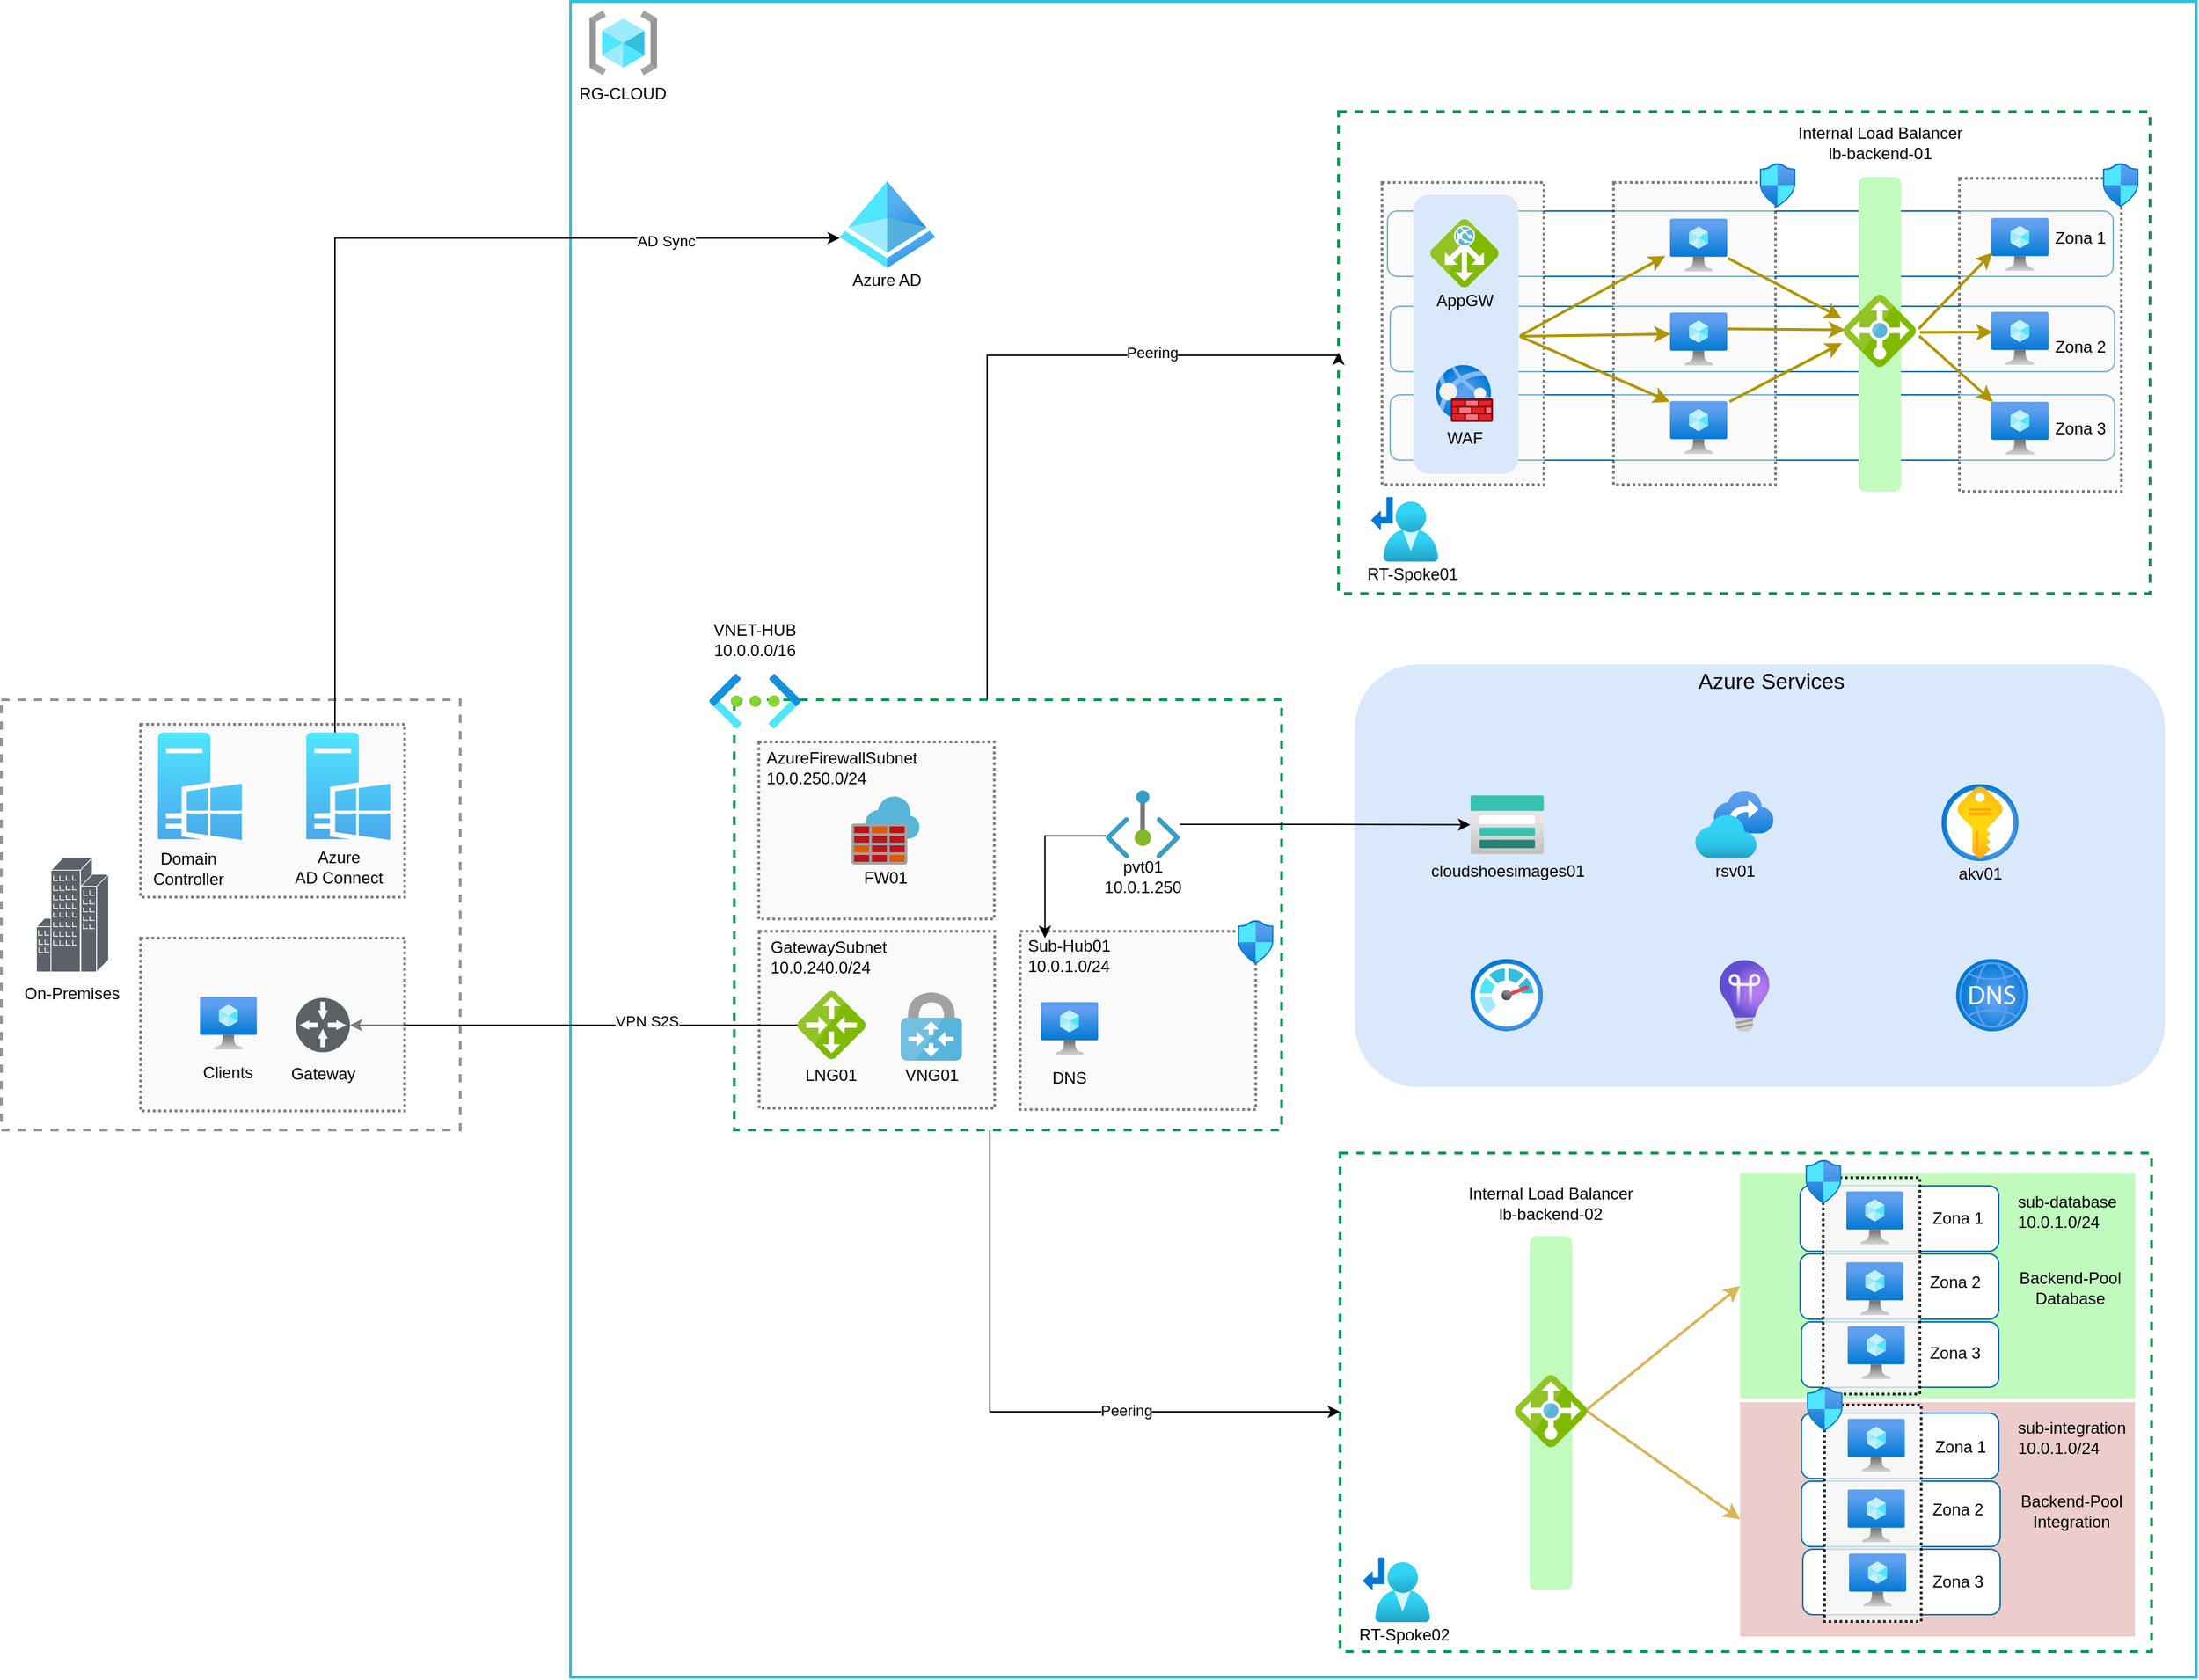 <mxfile version="21.2.8" type="device">
  <diagram name="Cloud Shoes" id="-37fiKzTfTFrvlBXJHoI">
    <mxGraphModel dx="1687" dy="984" grid="0" gridSize="10" guides="1" tooltips="1" connect="1" arrows="1" fold="1" page="1" pageScale="1" pageWidth="1654" pageHeight="1169" math="0" shadow="0">
      <root>
        <mxCell id="0" />
        <mxCell id="1" parent="0" />
        <mxCell id="mcqfTMUdZoglB1hwvuhl-13" value="" style="rounded=0;whiteSpace=wrap;html=1;fillColor=none;strokeColor=#32bedd;strokeWidth=2;" parent="1" vertex="1">
          <mxGeometry x="434" y="568" width="1194" height="1231" as="geometry" />
        </mxCell>
        <mxCell id="iRO7OTy0QqycGShimGxW-1" value="" style="rounded=0;whiteSpace=wrap;html=1;fillColor=none;strokeColor=#00994D;dashed=1;strokeWidth=2;" parent="1" vertex="1">
          <mxGeometry x="554.25" y="1081" width="402" height="316" as="geometry" />
        </mxCell>
        <mxCell id="jFYhZBc2v5GlWPGSJoHk-2" value="" style="group" parent="1" vertex="1" connectable="0">
          <mxGeometry x="764.25" y="1248" width="186.1" height="134" as="geometry" />
        </mxCell>
        <mxCell id="iRO7OTy0QqycGShimGxW-12" value="" style="rounded=0;whiteSpace=wrap;html=1;fillColor=#f5f5f5;fontColor=#333333;strokeColor=#000000;fillStyle=auto;opacity=50;dashed=1;dashPattern=1 1;strokeWidth=2;" parent="jFYhZBc2v5GlWPGSJoHk-2" vertex="1">
          <mxGeometry y="3" width="173" height="131" as="geometry" />
        </mxCell>
        <mxCell id="iRO7OTy0QqycGShimGxW-13" value="Sub-Hub01&lt;br&gt;10.0.1.0/24" style="text;html=1;strokeColor=none;fillColor=none;align=left;verticalAlign=middle;whiteSpace=wrap;rounded=0;" parent="jFYhZBc2v5GlWPGSJoHk-2" vertex="1">
          <mxGeometry x="3.5" y="11" width="89.5" height="19" as="geometry" />
        </mxCell>
        <mxCell id="iRO7OTy0QqycGShimGxW-14" value="" style="image;aspect=fixed;html=1;points=[];align=center;fontSize=12;image=img/lib/azure2/networking/Network_Security_Groups.svg;" parent="jFYhZBc2v5GlWPGSJoHk-2" vertex="1">
          <mxGeometry x="159.75" y="-5" width="26.35" height="32" as="geometry" />
        </mxCell>
        <mxCell id="HfVjvq3u5Bbp-fqQVIqM-1" value="" style="group" parent="jFYhZBc2v5GlWPGSJoHk-2" vertex="1" connectable="0">
          <mxGeometry x="8.75" y="55" width="55" height="65" as="geometry" />
        </mxCell>
        <mxCell id="HfVjvq3u5Bbp-fqQVIqM-2" value="" style="image;aspect=fixed;html=1;points=[];align=center;fontSize=12;image=img/lib/azure2/compute/Virtual_Machine.svg;" parent="HfVjvq3u5Bbp-fqQVIqM-1" vertex="1">
          <mxGeometry x="6.47" width="42.05" height="39" as="geometry" />
        </mxCell>
        <mxCell id="HfVjvq3u5Bbp-fqQVIqM-3" value="DNS" style="text;html=1;strokeColor=none;fillColor=none;align=center;verticalAlign=middle;whiteSpace=wrap;rounded=0;" parent="HfVjvq3u5Bbp-fqQVIqM-1" vertex="1">
          <mxGeometry y="47" width="55" height="18" as="geometry" />
        </mxCell>
        <mxCell id="iRO7OTy0QqycGShimGxW-6" value="" style="group" parent="1" vertex="1" connectable="0">
          <mxGeometry x="572.53" y="1251" width="173" height="130" as="geometry" />
        </mxCell>
        <mxCell id="iRO7OTy0QqycGShimGxW-7" value="" style="rounded=0;whiteSpace=wrap;html=1;fillColor=#f5f5f5;fontColor=#333333;strokeColor=#000000;fillStyle=auto;opacity=50;dashed=1;dashPattern=1 1;strokeWidth=2;" parent="iRO7OTy0QqycGShimGxW-6" vertex="1">
          <mxGeometry width="173" height="130" as="geometry" />
        </mxCell>
        <mxCell id="iRO7OTy0QqycGShimGxW-10" value="GatewaySubnet&lt;br&gt;10.0.240.0/24" style="text;html=1;strokeColor=none;fillColor=none;align=left;verticalAlign=middle;whiteSpace=wrap;rounded=0;" parent="iRO7OTy0QqycGShimGxW-6" vertex="1">
          <mxGeometry x="6.75" y="9" width="89.5" height="19" as="geometry" />
        </mxCell>
        <mxCell id="jFYhZBc2v5GlWPGSJoHk-3" value="" style="group" parent="iRO7OTy0QqycGShimGxW-6" vertex="1" connectable="0">
          <mxGeometry x="99" y="45" width="55" height="70.5" as="geometry" />
        </mxCell>
        <mxCell id="iRO7OTy0QqycGShimGxW-8" value="" style="image;sketch=0;aspect=fixed;html=1;points=[];align=center;fontSize=12;image=img/lib/mscae/VPN_Gateway.svg;" parent="jFYhZBc2v5GlWPGSJoHk-3" vertex="1">
          <mxGeometry x="5" width="45" height="50" as="geometry" />
        </mxCell>
        <mxCell id="iRO7OTy0QqycGShimGxW-9" value="VNG01" style="text;html=1;strokeColor=none;fillColor=none;align=center;verticalAlign=middle;whiteSpace=wrap;rounded=0;" parent="jFYhZBc2v5GlWPGSJoHk-3" vertex="1">
          <mxGeometry y="51.5" width="55" height="19" as="geometry" />
        </mxCell>
        <mxCell id="iRO7OTy0QqycGShimGxW-49" value="" style="rounded=0;whiteSpace=wrap;html=1;fillColor=none;strokeColor=#00994D;dashed=1;strokeWidth=2;" parent="1" vertex="1">
          <mxGeometry x="998" y="649" width="596" height="354" as="geometry" />
        </mxCell>
        <mxCell id="iRO7OTy0QqycGShimGxW-50" value="" style="rounded=0;whiteSpace=wrap;html=1;fillColor=none;strokeColor=#00994D;dashed=1;strokeWidth=2;" parent="1" vertex="1">
          <mxGeometry x="999.18" y="1414" width="596" height="366" as="geometry" />
        </mxCell>
        <mxCell id="iRO7OTy0QqycGShimGxW-112" value="" style="rounded=0;whiteSpace=wrap;html=1;fillColor=#63f55b;strokeColor=none;fillStyle=auto;opacity=40;dashed=1;dashPattern=1 1;strokeWidth=2;" parent="1" vertex="1">
          <mxGeometry x="1293" y="1429" width="290" height="165" as="geometry" />
        </mxCell>
        <mxCell id="iRO7OTy0QqycGShimGxW-113" value="" style="rounded=0;whiteSpace=wrap;html=1;fillColor=#dfaca9;strokeColor=none;fillStyle=auto;opacity=60;dashed=1;dashPattern=1 1;strokeWidth=2;" parent="1" vertex="1">
          <mxGeometry x="1293" y="1597" width="290" height="172" as="geometry" />
        </mxCell>
        <mxCell id="iRO7OTy0QqycGShimGxW-46" value="" style="rounded=0;whiteSpace=wrap;html=1;fillColor=none;strokeColor=#949494;dashed=1;strokeWidth=2;" parent="1" vertex="1">
          <mxGeometry x="16" y="1081" width="337" height="316" as="geometry" />
        </mxCell>
        <mxCell id="kLqBszuAOoGfDPWovw_3-11" value="" style="shape=mxgraph.cisco.buildings.generic_building;html=1;pointerEvents=1;dashed=0;fillColor=#5b6167;strokeColor=#ffffff;strokeWidth=2;verticalLabelPosition=bottom;verticalAlign=top;align=center;outlineConnect=0;" parent="1" vertex="1">
          <mxGeometry x="41.75" y="1197" width="53" height="84" as="geometry" />
        </mxCell>
        <mxCell id="iRO7OTy0QqycGShimGxW-123" style="edgeStyle=orthogonalEdgeStyle;rounded=0;orthogonalLoop=1;jettySize=auto;html=1;entryX=0;entryY=0.5;entryDx=0;entryDy=0;" parent="1" source="iRO7OTy0QqycGShimGxW-1" target="iRO7OTy0QqycGShimGxW-49" edge="1">
          <mxGeometry relative="1" as="geometry">
            <Array as="points">
              <mxPoint x="740" y="828" />
            </Array>
          </mxGeometry>
        </mxCell>
        <mxCell id="mcqfTMUdZoglB1hwvuhl-4" value="Peering" style="edgeLabel;html=1;align=center;verticalAlign=middle;resizable=0;points=[];" parent="iRO7OTy0QqycGShimGxW-123" vertex="1" connectable="0">
          <mxGeometry x="0.457" y="2" relative="1" as="geometry">
            <mxPoint as="offset" />
          </mxGeometry>
        </mxCell>
        <mxCell id="iRO7OTy0QqycGShimGxW-124" style="edgeStyle=orthogonalEdgeStyle;rounded=0;orthogonalLoop=1;jettySize=auto;html=1;" parent="1" source="iRO7OTy0QqycGShimGxW-1" target="iRO7OTy0QqycGShimGxW-50" edge="1">
          <mxGeometry relative="1" as="geometry">
            <Array as="points">
              <mxPoint x="742" y="1604" />
            </Array>
          </mxGeometry>
        </mxCell>
        <mxCell id="mcqfTMUdZoglB1hwvuhl-3" value="Peering" style="edgeLabel;html=1;align=center;verticalAlign=middle;resizable=0;points=[];" parent="iRO7OTy0QqycGShimGxW-124" vertex="1" connectable="0">
          <mxGeometry x="0.323" y="1" relative="1" as="geometry">
            <mxPoint as="offset" />
          </mxGeometry>
        </mxCell>
        <mxCell id="iRO7OTy0QqycGShimGxW-125" style="edgeStyle=orthogonalEdgeStyle;rounded=0;orthogonalLoop=1;jettySize=auto;html=1;entryX=1;entryY=0.5;entryDx=0;entryDy=0;entryPerimeter=0;" parent="1" source="iRO7OTy0QqycGShimGxW-4" target="iRO7OTy0QqycGShimGxW-41" edge="1">
          <mxGeometry relative="1" as="geometry" />
        </mxCell>
        <mxCell id="mcqfTMUdZoglB1hwvuhl-2" value="VPN S2S" style="edgeLabel;html=1;align=center;verticalAlign=middle;resizable=0;points=[];" parent="iRO7OTy0QqycGShimGxW-125" vertex="1" connectable="0">
          <mxGeometry x="-0.133" y="-3" relative="1" as="geometry">
            <mxPoint x="31" as="offset" />
          </mxGeometry>
        </mxCell>
        <mxCell id="iRO7OTy0QqycGShimGxW-2" value="" style="image;aspect=fixed;html=1;points=[];align=center;fontSize=12;image=img/lib/azure2/networking/Virtual_Networks.svg;" parent="1" vertex="1">
          <mxGeometry x="536" y="1062" width="67" height="40" as="geometry" />
        </mxCell>
        <mxCell id="iRO7OTy0QqycGShimGxW-3" value="VNET-HUB&lt;br&gt;10.0.0.0/16" style="text;html=1;strokeColor=none;fillColor=none;align=center;verticalAlign=middle;whiteSpace=wrap;rounded=0;" parent="1" vertex="1">
          <mxGeometry x="522.25" y="1022" width="94.5" height="30" as="geometry" />
        </mxCell>
        <mxCell id="iRO7OTy0QqycGShimGxW-16" value="" style="group" parent="1" vertex="1" connectable="0">
          <mxGeometry x="764.25" y="1039" width="186.1" height="203" as="geometry" />
        </mxCell>
        <mxCell id="jFYhZBc2v5GlWPGSJoHk-4" value="" style="group" parent="iRO7OTy0QqycGShimGxW-16" vertex="1" connectable="0">
          <mxGeometry x="-192" y="73" width="173" height="130" as="geometry" />
        </mxCell>
        <mxCell id="iRO7OTy0QqycGShimGxW-17" value="" style="rounded=0;whiteSpace=wrap;html=1;fillColor=#f5f5f5;fontColor=#333333;strokeColor=#000000;fillStyle=auto;opacity=50;dashed=1;dashPattern=1 1;strokeWidth=2;" parent="jFYhZBc2v5GlWPGSJoHk-4" vertex="1">
          <mxGeometry width="173" height="130" as="geometry" />
        </mxCell>
        <mxCell id="iRO7OTy0QqycGShimGxW-18" value="AzureFirewallSubnet&lt;br&gt;10.0.250.0/24" style="text;html=1;strokeColor=none;fillColor=none;align=left;verticalAlign=middle;whiteSpace=wrap;rounded=0;" parent="jFYhZBc2v5GlWPGSJoHk-4" vertex="1">
          <mxGeometry x="3.5" y="9" width="89.5" height="19" as="geometry" />
        </mxCell>
        <mxCell id="iRO7OTy0QqycGShimGxW-24" value="" style="image;sketch=0;aspect=fixed;html=1;points=[];align=center;fontSize=12;image=img/lib/mscae/Azure_Firewall.svg;" parent="jFYhZBc2v5GlWPGSJoHk-4" vertex="1">
          <mxGeometry x="68.05" y="40" width="50" height="50" as="geometry" />
        </mxCell>
        <mxCell id="iRO7OTy0QqycGShimGxW-25" value="FW01" style="text;html=1;strokeColor=none;fillColor=none;align=center;verticalAlign=middle;whiteSpace=wrap;rounded=0;" parent="jFYhZBc2v5GlWPGSJoHk-4" vertex="1">
          <mxGeometry x="65.55" y="90" width="55" height="19" as="geometry" />
        </mxCell>
        <mxCell id="jFYhZBc2v5GlWPGSJoHk-6" value="pvt01&lt;br&gt;10.0.1.250" style="text;html=1;strokeColor=none;fillColor=none;align=center;verticalAlign=middle;whiteSpace=wrap;rounded=0;" parent="iRO7OTy0QqycGShimGxW-16" vertex="1">
          <mxGeometry x="62.3" y="162.5" width="55" height="19" as="geometry" />
        </mxCell>
        <mxCell id="iRO7OTy0QqycGShimGxW-26" value="" style="group" parent="1" vertex="1" connectable="0">
          <mxGeometry x="598.25" y="1295" width="55" height="71" as="geometry" />
        </mxCell>
        <mxCell id="iRO7OTy0QqycGShimGxW-4" value="" style="image;sketch=0;aspect=fixed;html=1;points=[];align=center;fontSize=12;image=img/lib/mscae/Local_Network_Gateways.svg;" parent="iRO7OTy0QqycGShimGxW-26" vertex="1">
          <mxGeometry x="2.5" width="50" height="50" as="geometry" />
        </mxCell>
        <mxCell id="iRO7OTy0QqycGShimGxW-5" value="LNG01" style="text;html=1;strokeColor=none;fillColor=none;align=center;verticalAlign=middle;whiteSpace=wrap;rounded=0;" parent="iRO7OTy0QqycGShimGxW-26" vertex="1">
          <mxGeometry y="53" width="55" height="18" as="geometry" />
        </mxCell>
        <mxCell id="iRO7OTy0QqycGShimGxW-47" value="" style="group" parent="1" vertex="1" connectable="0">
          <mxGeometry x="118.25" y="1099" width="194" height="127" as="geometry" />
        </mxCell>
        <mxCell id="iRO7OTy0QqycGShimGxW-30" value="" style="rounded=0;whiteSpace=wrap;html=1;fillColor=#f5f5f5;fontColor=#333333;strokeColor=#000000;fillStyle=auto;opacity=50;dashed=1;dashPattern=1 1;strokeWidth=2;" parent="iRO7OTy0QqycGShimGxW-47" vertex="1">
          <mxGeometry width="194" height="127" as="geometry" />
        </mxCell>
        <mxCell id="iRO7OTy0QqycGShimGxW-31" value="" style="group" parent="iRO7OTy0QqycGShimGxW-47" vertex="1" connectable="0">
          <mxGeometry x="110.75" y="6" width="72.62" height="105.5" as="geometry" />
        </mxCell>
        <mxCell id="iRO7OTy0QqycGShimGxW-32" value="" style="sketch=0;aspect=fixed;pointerEvents=1;shadow=0;dashed=0;html=1;strokeColor=none;labelPosition=center;verticalLabelPosition=bottom;verticalAlign=top;align=center;fillColor=#4aa8ec;shape=mxgraph.mscae.enterprise.windows_server;gradientColor=#50e6ff;gradientDirection=north;" parent="iRO7OTy0QqycGShimGxW-31" vertex="1">
          <mxGeometry x="11" width="61.62" height="79" as="geometry" />
        </mxCell>
        <mxCell id="iRO7OTy0QqycGShimGxW-33" value="Azure &lt;br&gt;AD Connect" style="text;html=1;strokeColor=none;fillColor=none;align=center;verticalAlign=middle;whiteSpace=wrap;rounded=0;" parent="iRO7OTy0QqycGShimGxW-31" vertex="1">
          <mxGeometry y="89.5" width="70" height="18" as="geometry" />
        </mxCell>
        <mxCell id="iRO7OTy0QqycGShimGxW-34" value="" style="group" parent="iRO7OTy0QqycGShimGxW-47" vertex="1" connectable="0">
          <mxGeometry x="7.75" y="6" width="66.62" height="109" as="geometry" />
        </mxCell>
        <mxCell id="iRO7OTy0QqycGShimGxW-35" value="" style="sketch=0;aspect=fixed;pointerEvents=1;shadow=0;dashed=0;html=1;strokeColor=none;labelPosition=center;verticalLabelPosition=bottom;verticalAlign=top;align=center;fillColor=#4aa8ec;shape=mxgraph.mscae.enterprise.windows_server;gradientColor=#50e6ff;gradientDirection=north;" parent="iRO7OTy0QqycGShimGxW-34" vertex="1">
          <mxGeometry x="5" width="61.62" height="79" as="geometry" />
        </mxCell>
        <mxCell id="iRO7OTy0QqycGShimGxW-36" value="Domain&lt;br&gt;Controller" style="text;html=1;strokeColor=none;fillColor=none;align=center;verticalAlign=middle;whiteSpace=wrap;rounded=0;" parent="iRO7OTy0QqycGShimGxW-34" vertex="1">
          <mxGeometry y="91" width="55" height="18" as="geometry" />
        </mxCell>
        <mxCell id="iRO7OTy0QqycGShimGxW-48" value="" style="group" parent="1" vertex="1" connectable="0">
          <mxGeometry x="118.25" y="1256" width="194" height="127" as="geometry" />
        </mxCell>
        <mxCell id="iRO7OTy0QqycGShimGxW-43" value="" style="rounded=0;whiteSpace=wrap;html=1;fillColor=#f5f5f5;fontColor=#333333;strokeColor=#000000;fillStyle=auto;opacity=50;dashed=1;dashPattern=1 1;strokeWidth=2;" parent="iRO7OTy0QqycGShimGxW-48" vertex="1">
          <mxGeometry width="194" height="127" as="geometry" />
        </mxCell>
        <mxCell id="iRO7OTy0QqycGShimGxW-37" value="" style="group" parent="iRO7OTy0QqycGShimGxW-48" vertex="1" connectable="0">
          <mxGeometry x="37" y="43" width="55" height="65" as="geometry" />
        </mxCell>
        <mxCell id="iRO7OTy0QqycGShimGxW-38" value="" style="image;aspect=fixed;html=1;points=[];align=center;fontSize=12;image=img/lib/azure2/compute/Virtual_Machine.svg;" parent="iRO7OTy0QqycGShimGxW-37" vertex="1">
          <mxGeometry x="6.47" width="42.05" height="39" as="geometry" />
        </mxCell>
        <mxCell id="iRO7OTy0QqycGShimGxW-39" value="Clients" style="text;html=1;strokeColor=none;fillColor=none;align=center;verticalAlign=middle;whiteSpace=wrap;rounded=0;" parent="iRO7OTy0QqycGShimGxW-37" vertex="1">
          <mxGeometry y="47" width="55" height="18" as="geometry" />
        </mxCell>
        <mxCell id="iRO7OTy0QqycGShimGxW-45" value="" style="group" parent="iRO7OTy0QqycGShimGxW-48" vertex="1" connectable="0">
          <mxGeometry x="107" y="41" width="55" height="65" as="geometry" />
        </mxCell>
        <mxCell id="iRO7OTy0QqycGShimGxW-41" value="" style="sketch=0;aspect=fixed;pointerEvents=1;shadow=0;dashed=0;html=1;strokeColor=none;labelPosition=center;verticalLabelPosition=bottom;verticalAlign=top;align=center;fillColor=#5b6167;shape=mxgraph.mscae.enterprise.gateway" parent="iRO7OTy0QqycGShimGxW-45" vertex="1">
          <mxGeometry x="6.87" y="3" width="39.928" height="39.928" as="geometry" />
        </mxCell>
        <mxCell id="iRO7OTy0QqycGShimGxW-42" value="Gateway" style="text;html=1;strokeColor=none;fillColor=none;align=center;verticalAlign=middle;whiteSpace=wrap;rounded=0;" parent="iRO7OTy0QqycGShimGxW-45" vertex="1">
          <mxGeometry y="50" width="55" height="18" as="geometry" />
        </mxCell>
        <mxCell id="iRO7OTy0QqycGShimGxW-106" value="" style="endArrow=classic;html=1;rounded=0;exitX=0.985;exitY=0.489;exitDx=0;exitDy=0;exitPerimeter=0;strokeWidth=2;fillColor=#fff2cc;strokeColor=#d6b656;entryX=0;entryY=0.5;entryDx=0;entryDy=0;" parent="1" source="iRO7OTy0QqycGShimGxW-110" target="iRO7OTy0QqycGShimGxW-112" edge="1">
          <mxGeometry width="50" height="50" relative="1" as="geometry">
            <mxPoint x="1199.5" y="1621.2" as="sourcePoint" />
            <mxPoint x="1279.5" y="1472.5" as="targetPoint" />
          </mxGeometry>
        </mxCell>
        <mxCell id="iRO7OTy0QqycGShimGxW-107" value="" style="endArrow=classic;html=1;rounded=0;exitX=0.985;exitY=0.489;exitDx=0;exitDy=0;exitPerimeter=0;strokeWidth=2;fillColor=#fff2cc;strokeColor=#d6b656;entryX=0;entryY=0.5;entryDx=0;entryDy=0;" parent="1" source="iRO7OTy0QqycGShimGxW-110" target="iRO7OTy0QqycGShimGxW-113" edge="1">
          <mxGeometry width="50" height="50" relative="1" as="geometry">
            <mxPoint x="1199.5" y="1624.2" as="sourcePoint" />
            <mxPoint x="1279.5" y="1717.5" as="targetPoint" />
          </mxGeometry>
        </mxCell>
        <mxCell id="iRO7OTy0QqycGShimGxW-108" value="" style="group" parent="1" vertex="1" connectable="0">
          <mxGeometry x="1091" y="1436" width="126" height="299" as="geometry" />
        </mxCell>
        <mxCell id="iRO7OTy0QqycGShimGxW-109" value="" style="rounded=1;whiteSpace=wrap;html=1;fillColor=#c1fbbd;strokeColor=none;" parent="iRO7OTy0QqycGShimGxW-108" vertex="1">
          <mxGeometry x="47.5" y="39" width="31" height="260" as="geometry" />
        </mxCell>
        <mxCell id="iRO7OTy0QqycGShimGxW-110" value="" style="image;sketch=0;aspect=fixed;html=1;points=[];align=center;fontSize=12;image=img/lib/mscae/Load_Balancer_feature.svg;" parent="iRO7OTy0QqycGShimGxW-108" vertex="1">
          <mxGeometry x="36.5" y="141" width="53" height="53" as="geometry" />
        </mxCell>
        <mxCell id="iRO7OTy0QqycGShimGxW-111" value="Internal Load Balancer&lt;br&gt;lb-backend-02" style="text;html=1;strokeColor=none;fillColor=none;align=center;verticalAlign=middle;whiteSpace=wrap;rounded=0;" parent="iRO7OTy0QqycGShimGxW-108" vertex="1">
          <mxGeometry width="126" height="30" as="geometry" />
        </mxCell>
        <mxCell id="iRO7OTy0QqycGShimGxW-114" value="Backend-Pool&lt;br&gt;Database" style="text;html=1;strokeColor=none;fillColor=none;align=center;verticalAlign=middle;whiteSpace=wrap;rounded=0;" parent="1" vertex="1">
          <mxGeometry x="1494.6" y="1497.61" width="81" height="31.77" as="geometry" />
        </mxCell>
        <mxCell id="iRO7OTy0QqycGShimGxW-115" value="Backend-Pool&lt;br&gt;Integration" style="text;html=1;strokeColor=none;fillColor=none;align=center;verticalAlign=middle;whiteSpace=wrap;rounded=0;" parent="1" vertex="1">
          <mxGeometry x="1496.12" y="1661" width="81" height="31.77" as="geometry" />
        </mxCell>
        <mxCell id="iRO7OTy0QqycGShimGxW-128" style="edgeStyle=orthogonalEdgeStyle;rounded=0;orthogonalLoop=1;jettySize=auto;html=1;entryX=0;entryY=0.655;entryDx=0;entryDy=0;entryPerimeter=0;" parent="1" source="iRO7OTy0QqycGShimGxW-32" target="iRO7OTy0QqycGShimGxW-126" edge="1">
          <mxGeometry relative="1" as="geometry">
            <Array as="points">
              <mxPoint x="261" y="742" />
            </Array>
          </mxGeometry>
        </mxCell>
        <mxCell id="mcqfTMUdZoglB1hwvuhl-10" value="AD Sync" style="edgeLabel;html=1;align=center;verticalAlign=middle;resizable=0;points=[];" parent="iRO7OTy0QqycGShimGxW-128" vertex="1" connectable="0">
          <mxGeometry x="0.356" y="-2" relative="1" as="geometry">
            <mxPoint x="108" as="offset" />
          </mxGeometry>
        </mxCell>
        <mxCell id="iRO7OTy0QqycGShimGxW-130" value="" style="group" parent="1" vertex="1" connectable="0">
          <mxGeometry x="999" y="1046" width="595" height="310.4" as="geometry" />
        </mxCell>
        <mxCell id="iRO7OTy0QqycGShimGxW-131" value="" style="rounded=1;whiteSpace=wrap;html=1;fillColor=#dae8fc;strokeColor=none;" parent="iRO7OTy0QqycGShimGxW-130" vertex="1">
          <mxGeometry x="11" y="9" width="595" height="310.4" as="geometry" />
        </mxCell>
        <mxCell id="iRO7OTy0QqycGShimGxW-132" value="" style="image;aspect=fixed;html=1;points=[];align=center;fontSize=12;image=img/lib/azure2/storage/Recovery_Services_Vaults.svg;" parent="iRO7OTy0QqycGShimGxW-130" vertex="1">
          <mxGeometry x="261.033" y="101.786" width="57.42" height="49.93" as="geometry" />
        </mxCell>
        <mxCell id="iRO7OTy0QqycGShimGxW-133" value="" style="image;aspect=fixed;html=1;points=[];align=center;fontSize=12;image=img/lib/azure2/storage/Storage_Accounts.svg;" parent="iRO7OTy0QqycGShimGxW-130" vertex="1">
          <mxGeometry x="95.865" y="105.114" width="54.091" height="43.273" as="geometry" />
        </mxCell>
        <mxCell id="iRO7OTy0QqycGShimGxW-134" value="" style="image;aspect=fixed;html=1;points=[];align=center;fontSize=12;image=img/lib/azure2/management_governance/Monitor.svg;" parent="iRO7OTy0QqycGShimGxW-130" vertex="1">
          <mxGeometry x="95.865" y="225.283" width="53.259" height="53.259" as="geometry" />
        </mxCell>
        <mxCell id="iRO7OTy0QqycGShimGxW-135" value="" style="image;aspect=fixed;html=1;points=[];align=center;fontSize=12;image=img/lib/azure2/devops/Application_Insights.svg;" parent="iRO7OTy0QqycGShimGxW-130" vertex="1">
          <mxGeometry x="278.831" y="226.115" width="36.616" height="52.427" as="geometry" />
        </mxCell>
        <mxCell id="iRO7OTy0QqycGShimGxW-136" value="" style="image;aspect=fixed;html=1;points=[];align=center;fontSize=12;image=img/lib/azure2/security/Key_Vaults.svg;" parent="iRO7OTy0QqycGShimGxW-130" vertex="1">
          <mxGeometry x="441.863" y="97.001" width="56.588" height="56.588" as="geometry" />
        </mxCell>
        <mxCell id="iRO7OTy0QqycGShimGxW-137" value="" style="image;aspect=fixed;html=1;points=[];align=center;fontSize=12;image=img/lib/azure2/networking/DNS_Zones.svg;" parent="iRO7OTy0QqycGShimGxW-130" vertex="1">
          <mxGeometry x="452.542" y="225.283" width="53.259" height="53.259" as="geometry" />
        </mxCell>
        <mxCell id="iRO7OTy0QqycGShimGxW-138" value="Azure Services" style="text;html=1;strokeColor=none;fillColor=none;align=center;verticalAlign=middle;whiteSpace=wrap;rounded=0;fontSize=16;" parent="iRO7OTy0QqycGShimGxW-130" vertex="1">
          <mxGeometry x="180.733" y="9.0" width="271.809" height="24.97" as="geometry" />
        </mxCell>
        <mxCell id="jFYhZBc2v5GlWPGSJoHk-8" value="cloudshoesimages01" style="text;html=1;strokeColor=none;fillColor=none;align=center;verticalAlign=middle;whiteSpace=wrap;rounded=0;" parent="iRO7OTy0QqycGShimGxW-130" vertex="1">
          <mxGeometry x="95.87" y="151.72" width="55" height="19" as="geometry" />
        </mxCell>
        <mxCell id="jFYhZBc2v5GlWPGSJoHk-9" value="rsv01" style="text;html=1;strokeColor=none;fillColor=none;align=center;verticalAlign=middle;whiteSpace=wrap;rounded=0;" parent="iRO7OTy0QqycGShimGxW-130" vertex="1">
          <mxGeometry x="263.45" y="151.72" width="55" height="19" as="geometry" />
        </mxCell>
        <mxCell id="jFYhZBc2v5GlWPGSJoHk-10" value="akv01" style="text;html=1;strokeColor=none;fillColor=none;align=center;verticalAlign=middle;whiteSpace=wrap;rounded=0;" parent="iRO7OTy0QqycGShimGxW-130" vertex="1">
          <mxGeometry x="442.66" y="153.59" width="55" height="19" as="geometry" />
        </mxCell>
        <mxCell id="iRO7OTy0QqycGShimGxW-139" value="On-Premises" style="text;html=1;strokeColor=none;fillColor=none;align=center;verticalAlign=middle;whiteSpace=wrap;rounded=0;" parent="1" vertex="1">
          <mxGeometry x="32.12" y="1288" width="72.25" height="18" as="geometry" />
        </mxCell>
        <mxCell id="u3xtsCmXSuKDjjHytYBa-1" value="" style="group" parent="1" vertex="1" connectable="0">
          <mxGeometry x="1337" y="1419" width="146" height="172" as="geometry" />
        </mxCell>
        <mxCell id="iRO7OTy0QqycGShimGxW-81" value="" style="rounded=1;whiteSpace=wrap;html=1;fillColor=default;fontColor=#ffffff;strokeColor=#006EAF;" parent="u3xtsCmXSuKDjjHytYBa-1" vertex="1">
          <mxGeometry y="19" width="146" height="48" as="geometry" />
        </mxCell>
        <mxCell id="iRO7OTy0QqycGShimGxW-82" value="" style="rounded=1;whiteSpace=wrap;html=1;fillColor=default;fontColor=#ffffff;strokeColor=#006EAF;" parent="u3xtsCmXSuKDjjHytYBa-1" vertex="1">
          <mxGeometry x="1" y="119" width="145" height="48" as="geometry" />
        </mxCell>
        <mxCell id="iRO7OTy0QqycGShimGxW-83" value="" style="rounded=1;whiteSpace=wrap;html=1;fillColor=default;fontColor=#ffffff;strokeColor=#006EAF;" parent="u3xtsCmXSuKDjjHytYBa-1" vertex="1">
          <mxGeometry y="69" width="146" height="48" as="geometry" />
        </mxCell>
        <mxCell id="iRO7OTy0QqycGShimGxW-84" value="" style="rounded=0;whiteSpace=wrap;html=1;fillColor=#f5f5f5;fontColor=#333333;strokeColor=#000000;fillStyle=auto;dashed=1;dashPattern=1 1;strokeWidth=2;opacity=80;" parent="u3xtsCmXSuKDjjHytYBa-1" vertex="1">
          <mxGeometry x="17" y="13" width="71" height="159" as="geometry" />
        </mxCell>
        <mxCell id="iRO7OTy0QqycGShimGxW-85" value="" style="image;aspect=fixed;html=1;points=[];align=center;fontSize=12;image=img/lib/azure2/networking/Network_Security_Groups.svg;" parent="u3xtsCmXSuKDjjHytYBa-1" vertex="1">
          <mxGeometry x="4" width="26.35" height="32" as="geometry" />
        </mxCell>
        <mxCell id="iRO7OTy0QqycGShimGxW-86" value="" style="image;aspect=fixed;html=1;points=[];align=center;fontSize=12;image=img/lib/azure2/compute/Virtual_Machine.svg;" parent="u3xtsCmXSuKDjjHytYBa-1" vertex="1">
          <mxGeometry x="33.91" y="75" width="42.05" height="39" as="geometry" />
        </mxCell>
        <mxCell id="iRO7OTy0QqycGShimGxW-87" value="" style="image;aspect=fixed;html=1;points=[];align=center;fontSize=12;image=img/lib/azure2/compute/Virtual_Machine.svg;" parent="u3xtsCmXSuKDjjHytYBa-1" vertex="1">
          <mxGeometry x="34.91" y="122" width="42.05" height="39" as="geometry" />
        </mxCell>
        <mxCell id="iRO7OTy0QqycGShimGxW-88" value="" style="image;aspect=fixed;html=1;points=[];align=center;fontSize=12;image=img/lib/azure2/compute/Virtual_Machine.svg;" parent="u3xtsCmXSuKDjjHytYBa-1" vertex="1">
          <mxGeometry x="33.91" y="23" width="42.05" height="39" as="geometry" />
        </mxCell>
        <mxCell id="iRO7OTy0QqycGShimGxW-116" value="Zona 1" style="text;html=1;strokeColor=none;fillColor=none;align=center;verticalAlign=middle;whiteSpace=wrap;rounded=0;" parent="u3xtsCmXSuKDjjHytYBa-1" vertex="1">
          <mxGeometry x="86" y="28" width="60" height="30" as="geometry" />
        </mxCell>
        <mxCell id="iRO7OTy0QqycGShimGxW-117" value="Zona 2" style="text;html=1;strokeColor=none;fillColor=none;align=center;verticalAlign=middle;whiteSpace=wrap;rounded=0;" parent="u3xtsCmXSuKDjjHytYBa-1" vertex="1">
          <mxGeometry x="84" y="74.5" width="60" height="30" as="geometry" />
        </mxCell>
        <mxCell id="iRO7OTy0QqycGShimGxW-118" value="Zona 3" style="text;html=1;strokeColor=none;fillColor=none;align=center;verticalAlign=middle;whiteSpace=wrap;rounded=0;" parent="u3xtsCmXSuKDjjHytYBa-1" vertex="1">
          <mxGeometry x="84" y="127" width="60" height="30" as="geometry" />
        </mxCell>
        <mxCell id="u3xtsCmXSuKDjjHytYBa-2" value="" style="group" parent="1" vertex="1" connectable="0">
          <mxGeometry x="1338" y="1586" width="146.6" height="172" as="geometry" />
        </mxCell>
        <mxCell id="iRO7OTy0QqycGShimGxW-98" value="" style="rounded=1;whiteSpace=wrap;html=1;fillColor=default;fontColor=#ffffff;strokeColor=#006EAF;" parent="u3xtsCmXSuKDjjHytYBa-2" vertex="1">
          <mxGeometry y="19" width="145" height="48" as="geometry" />
        </mxCell>
        <mxCell id="iRO7OTy0QqycGShimGxW-99" value="" style="rounded=1;whiteSpace=wrap;html=1;fillColor=default;fontColor=#ffffff;strokeColor=#006EAF;" parent="u3xtsCmXSuKDjjHytYBa-2" vertex="1">
          <mxGeometry x="1" y="119" width="145" height="48" as="geometry" />
        </mxCell>
        <mxCell id="iRO7OTy0QqycGShimGxW-100" value="" style="rounded=1;whiteSpace=wrap;html=1;fillColor=default;fontColor=#ffffff;strokeColor=#006EAF;" parent="u3xtsCmXSuKDjjHytYBa-2" vertex="1">
          <mxGeometry y="69" width="146" height="48" as="geometry" />
        </mxCell>
        <mxCell id="iRO7OTy0QqycGShimGxW-101" value="" style="rounded=0;whiteSpace=wrap;html=1;fillColor=#f5f5f5;fontColor=#333333;strokeColor=#000000;fillStyle=auto;dashed=1;dashPattern=1 1;strokeWidth=2;opacity=80;" parent="u3xtsCmXSuKDjjHytYBa-2" vertex="1">
          <mxGeometry x="17" y="13" width="71" height="159" as="geometry" />
        </mxCell>
        <mxCell id="iRO7OTy0QqycGShimGxW-102" value="" style="image;aspect=fixed;html=1;points=[];align=center;fontSize=12;image=img/lib/azure2/networking/Network_Security_Groups.svg;" parent="u3xtsCmXSuKDjjHytYBa-2" vertex="1">
          <mxGeometry x="4" width="26.35" height="32" as="geometry" />
        </mxCell>
        <mxCell id="iRO7OTy0QqycGShimGxW-103" value="" style="image;aspect=fixed;html=1;points=[];align=center;fontSize=12;image=img/lib/azure2/compute/Virtual_Machine.svg;" parent="u3xtsCmXSuKDjjHytYBa-2" vertex="1">
          <mxGeometry x="33.91" y="75" width="42.05" height="39" as="geometry" />
        </mxCell>
        <mxCell id="iRO7OTy0QqycGShimGxW-104" value="" style="image;aspect=fixed;html=1;points=[];align=center;fontSize=12;image=img/lib/azure2/compute/Virtual_Machine.svg;" parent="u3xtsCmXSuKDjjHytYBa-2" vertex="1">
          <mxGeometry x="34.91" y="122" width="42.05" height="39" as="geometry" />
        </mxCell>
        <mxCell id="iRO7OTy0QqycGShimGxW-105" value="" style="image;aspect=fixed;html=1;points=[];align=center;fontSize=12;image=img/lib/azure2/compute/Virtual_Machine.svg;" parent="u3xtsCmXSuKDjjHytYBa-2" vertex="1">
          <mxGeometry x="33.91" y="23" width="42.05" height="39" as="geometry" />
        </mxCell>
        <mxCell id="iRO7OTy0QqycGShimGxW-119" value="Zona 1" style="text;html=1;strokeColor=none;fillColor=none;align=center;verticalAlign=middle;whiteSpace=wrap;rounded=0;" parent="u3xtsCmXSuKDjjHytYBa-2" vertex="1">
          <mxGeometry x="86.6" y="28.5" width="60" height="30" as="geometry" />
        </mxCell>
        <mxCell id="iRO7OTy0QqycGShimGxW-120" value="Zona 2" style="text;html=1;strokeColor=none;fillColor=none;align=center;verticalAlign=middle;whiteSpace=wrap;rounded=0;" parent="u3xtsCmXSuKDjjHytYBa-2" vertex="1">
          <mxGeometry x="84.6" y="75" width="60" height="30" as="geometry" />
        </mxCell>
        <mxCell id="iRO7OTy0QqycGShimGxW-121" value="Zona 3" style="text;html=1;strokeColor=none;fillColor=none;align=center;verticalAlign=middle;whiteSpace=wrap;rounded=0;" parent="u3xtsCmXSuKDjjHytYBa-2" vertex="1">
          <mxGeometry x="84.6" y="127.5" width="60" height="30" as="geometry" />
        </mxCell>
        <mxCell id="u3xtsCmXSuKDjjHytYBa-11" value="sub-database&lt;br&gt;10.0.1.0/24" style="text;html=1;strokeColor=none;fillColor=none;align=left;verticalAlign=middle;whiteSpace=wrap;rounded=0;" parent="1" vertex="1">
          <mxGeometry x="1494.6" y="1447" width="85.4" height="19" as="geometry" />
        </mxCell>
        <mxCell id="u3xtsCmXSuKDjjHytYBa-12" value="sub-integration&lt;br&gt;10.0.1.0/24" style="text;html=1;strokeColor=none;fillColor=none;align=left;verticalAlign=middle;whiteSpace=wrap;rounded=0;" parent="1" vertex="1">
          <mxGeometry x="1494.6" y="1613" width="85.4" height="19" as="geometry" />
        </mxCell>
        <mxCell id="mcqfTMUdZoglB1hwvuhl-1" value="" style="group" parent="1" vertex="1" connectable="0">
          <mxGeometry x="631.75" y="700" width="70" height="82" as="geometry" />
        </mxCell>
        <mxCell id="iRO7OTy0QqycGShimGxW-126" value="" style="image;aspect=fixed;html=1;points=[];align=center;fontSize=12;image=img/lib/azure2/identity/Azure_Active_Directory.svg;" parent="mcqfTMUdZoglB1hwvuhl-1" vertex="1">
          <mxGeometry width="70" height="64" as="geometry" />
        </mxCell>
        <mxCell id="iRO7OTy0QqycGShimGxW-127" value="Azure AD" style="text;html=1;strokeColor=none;fillColor=none;align=center;verticalAlign=middle;whiteSpace=wrap;rounded=0;" parent="mcqfTMUdZoglB1hwvuhl-1" vertex="1">
          <mxGeometry x="7" y="64" width="55" height="18" as="geometry" />
        </mxCell>
        <mxCell id="mcqfTMUdZoglB1hwvuhl-6" value="" style="image;aspect=fixed;html=1;points=[];align=center;fontSize=12;image=img/lib/azure2/networking/Route_Tables.svg;" parent="1" vertex="1">
          <mxGeometry x="1022" y="932" width="49.17" height="47.63" as="geometry" />
        </mxCell>
        <mxCell id="mcqfTMUdZoglB1hwvuhl-7" value="" style="image;aspect=fixed;html=1;points=[];align=center;fontSize=12;image=img/lib/azure2/networking/Route_Tables.svg;" parent="1" vertex="1">
          <mxGeometry x="1016" y="1711" width="49.17" height="47.63" as="geometry" />
        </mxCell>
        <mxCell id="mcqfTMUdZoglB1hwvuhl-9" value="" style="group" parent="1" vertex="1" connectable="0">
          <mxGeometry x="1030" y="657" width="555.6" height="271" as="geometry" />
        </mxCell>
        <mxCell id="u3xtsCmXSuKDjjHytYBa-3" value="" style="rounded=1;whiteSpace=wrap;html=1;fillColor=default;fontColor=#ffffff;strokeColor=#006EAF;" parent="mcqfTMUdZoglB1hwvuhl-9" vertex="1">
          <mxGeometry x="4" y="65" width="533" height="48" as="geometry" />
        </mxCell>
        <mxCell id="u3xtsCmXSuKDjjHytYBa-7" value="" style="rounded=1;whiteSpace=wrap;html=1;fillColor=default;fontColor=#ffffff;strokeColor=#006EAF;" parent="mcqfTMUdZoglB1hwvuhl-9" vertex="1">
          <mxGeometry x="6" y="135" width="532" height="48" as="geometry" />
        </mxCell>
        <mxCell id="u3xtsCmXSuKDjjHytYBa-8" value="" style="rounded=1;whiteSpace=wrap;html=1;fillColor=default;fontColor=#ffffff;strokeColor=#006EAF;" parent="mcqfTMUdZoglB1hwvuhl-9" vertex="1">
          <mxGeometry x="6" y="200" width="532" height="48" as="geometry" />
        </mxCell>
        <mxCell id="iRO7OTy0QqycGShimGxW-52" value="" style="rounded=0;whiteSpace=wrap;html=1;fillColor=#f5f5f5;fontColor=#333333;strokeColor=#000000;fillStyle=auto;opacity=50;dashed=1;dashPattern=1 1;strokeWidth=2;" parent="mcqfTMUdZoglB1hwvuhl-9" vertex="1">
          <mxGeometry x="424" y="41" width="119" height="230" as="geometry" />
        </mxCell>
        <mxCell id="iRO7OTy0QqycGShimGxW-80" value="" style="rounded=0;whiteSpace=wrap;html=1;fillColor=#f5f5f5;fontColor=#333333;strokeColor=#000000;fillStyle=auto;opacity=50;dashed=1;dashPattern=1 1;strokeWidth=2;" parent="mcqfTMUdZoglB1hwvuhl-9" vertex="1">
          <mxGeometry y="44" width="119" height="222" as="geometry" />
        </mxCell>
        <mxCell id="iRO7OTy0QqycGShimGxW-51" value="" style="rounded=0;whiteSpace=wrap;html=1;fillColor=#f5f5f5;fontColor=#333333;strokeColor=#000000;fillStyle=auto;opacity=50;dashed=1;dashPattern=1 1;strokeWidth=2;" parent="mcqfTMUdZoglB1hwvuhl-9" vertex="1">
          <mxGeometry x="170" y="44" width="119" height="222" as="geometry" />
        </mxCell>
        <mxCell id="iRO7OTy0QqycGShimGxW-53" value="" style="rounded=1;whiteSpace=wrap;html=1;fillColor=#c1fbbd;strokeColor=none;" parent="mcqfTMUdZoglB1hwvuhl-9" vertex="1">
          <mxGeometry x="350" y="40" width="31" height="231" as="geometry" />
        </mxCell>
        <mxCell id="iRO7OTy0QqycGShimGxW-54" value="" style="image;aspect=fixed;html=1;points=[];align=center;fontSize=12;image=img/lib/azure2/compute/Virtual_Machine.svg;" parent="mcqfTMUdZoglB1hwvuhl-9" vertex="1">
          <mxGeometry x="211.48" y="139.5" width="42.05" height="39" as="geometry" />
        </mxCell>
        <mxCell id="iRO7OTy0QqycGShimGxW-55" value="" style="image;aspect=fixed;html=1;points=[];align=center;fontSize=12;image=img/lib/azure2/compute/Virtual_Machine.svg;" parent="mcqfTMUdZoglB1hwvuhl-9" vertex="1">
          <mxGeometry x="211.48" y="204.5" width="42.05" height="39" as="geometry" />
        </mxCell>
        <mxCell id="iRO7OTy0QqycGShimGxW-56" value="" style="image;aspect=fixed;html=1;points=[];align=center;fontSize=12;image=img/lib/azure2/compute/Virtual_Machine.svg;" parent="mcqfTMUdZoglB1hwvuhl-9" vertex="1">
          <mxGeometry x="211.48" y="70.5" width="42.05" height="39" as="geometry" />
        </mxCell>
        <mxCell id="iRO7OTy0QqycGShimGxW-57" value="" style="image;aspect=fixed;html=1;points=[];align=center;fontSize=12;image=img/lib/azure2/compute/Virtual_Machine.svg;" parent="mcqfTMUdZoglB1hwvuhl-9" vertex="1">
          <mxGeometry x="447.48" y="139" width="42.05" height="39" as="geometry" />
        </mxCell>
        <mxCell id="iRO7OTy0QqycGShimGxW-58" value="" style="image;aspect=fixed;html=1;points=[];align=center;fontSize=12;image=img/lib/azure2/compute/Virtual_Machine.svg;" parent="mcqfTMUdZoglB1hwvuhl-9" vertex="1">
          <mxGeometry x="447.48" y="205" width="42.05" height="39" as="geometry" />
        </mxCell>
        <mxCell id="iRO7OTy0QqycGShimGxW-59" value="" style="image;aspect=fixed;html=1;points=[];align=center;fontSize=12;image=img/lib/azure2/compute/Virtual_Machine.svg;" parent="mcqfTMUdZoglB1hwvuhl-9" vertex="1">
          <mxGeometry x="447.48" y="70" width="42.05" height="39" as="geometry" />
        </mxCell>
        <mxCell id="iRO7OTy0QqycGShimGxW-60" value="" style="image;sketch=0;aspect=fixed;html=1;points=[];align=center;fontSize=12;image=img/lib/mscae/Load_Balancer_feature.svg;" parent="mcqfTMUdZoglB1hwvuhl-9" vertex="1">
          <mxGeometry x="339" y="126.5" width="53" height="53" as="geometry" />
        </mxCell>
        <mxCell id="iRO7OTy0QqycGShimGxW-61" value="" style="endArrow=classic;html=1;rounded=0;entryX=0.017;entryY=0.655;entryDx=0;entryDy=0;entryPerimeter=0;strokeWidth=2;fillColor=#e3c800;strokeColor=#B09500;exitX=1.038;exitY=0.474;exitDx=0;exitDy=0;exitPerimeter=0;" parent="mcqfTMUdZoglB1hwvuhl-9" source="iRO7OTy0QqycGShimGxW-60" target="iRO7OTy0QqycGShimGxW-59" edge="1">
          <mxGeometry width="50" height="50" relative="1" as="geometry">
            <mxPoint x="363.25" y="153" as="sourcePoint" />
            <mxPoint x="360.931" y="69" as="targetPoint" />
          </mxGeometry>
        </mxCell>
        <mxCell id="iRO7OTy0QqycGShimGxW-62" value="" style="endArrow=classic;html=1;rounded=0;strokeWidth=2;fillColor=#e3c800;strokeColor=#B09500;exitX=1.055;exitY=0.521;exitDx=0;exitDy=0;exitPerimeter=0;entryX=0.026;entryY=0.385;entryDx=0;entryDy=0;entryPerimeter=0;" parent="mcqfTMUdZoglB1hwvuhl-9" source="iRO7OTy0QqycGShimGxW-60" target="iRO7OTy0QqycGShimGxW-57" edge="1">
          <mxGeometry width="50" height="50" relative="1" as="geometry">
            <mxPoint x="375" y="155" as="sourcePoint" />
            <mxPoint x="353.606" y="154.132" as="targetPoint" />
          </mxGeometry>
        </mxCell>
        <mxCell id="iRO7OTy0QqycGShimGxW-63" value="" style="endArrow=classic;html=1;rounded=0;entryX=0.031;entryY=0.011;entryDx=0;entryDy=0;entryPerimeter=0;strokeWidth=2;fillColor=#e3c800;strokeColor=#B09500;exitX=1.046;exitY=0.571;exitDx=0;exitDy=0;exitPerimeter=0;" parent="mcqfTMUdZoglB1hwvuhl-9" source="iRO7OTy0QqycGShimGxW-60" target="iRO7OTy0QqycGShimGxW-58" edge="1">
          <mxGeometry width="50" height="50" relative="1" as="geometry">
            <mxPoint x="376" y="163" as="sourcePoint" />
            <mxPoint x="354.111" y="245.897" as="targetPoint" />
          </mxGeometry>
        </mxCell>
        <mxCell id="iRO7OTy0QqycGShimGxW-64" value="" style="endArrow=classic;html=1;rounded=0;entryX=0.021;entryY=0.487;entryDx=0;entryDy=0;entryPerimeter=0;strokeWidth=2;fillColor=#e3c800;strokeColor=#B09500;exitX=1.002;exitY=0.31;exitDx=0;exitDy=0;exitPerimeter=0;" parent="mcqfTMUdZoglB1hwvuhl-9" source="iRO7OTy0QqycGShimGxW-54" target="iRO7OTy0QqycGShimGxW-60" edge="1">
          <mxGeometry width="50" height="50" relative="1" as="geometry">
            <mxPoint x="253" y="153" as="sourcePoint" />
            <mxPoint x="259.998" y="154.085" as="targetPoint" />
          </mxGeometry>
        </mxCell>
        <mxCell id="iRO7OTy0QqycGShimGxW-65" value="" style="endArrow=classic;html=1;rounded=0;exitX=1.04;exitY=0.013;exitDx=0;exitDy=0;exitPerimeter=0;entryX=-0.023;entryY=0.67;entryDx=0;entryDy=0;entryPerimeter=0;strokeWidth=2;fillColor=#e3c800;strokeColor=#B09500;" parent="mcqfTMUdZoglB1hwvuhl-9" source="iRO7OTy0QqycGShimGxW-55" target="iRO7OTy0QqycGShimGxW-60" edge="1">
          <mxGeometry width="50" height="50" relative="1" as="geometry">
            <mxPoint x="250.32" y="204.057" as="sourcePoint" />
            <mxPoint x="269.17" y="169.5" as="targetPoint" />
          </mxGeometry>
        </mxCell>
        <mxCell id="iRO7OTy0QqycGShimGxW-66" value="" style="endArrow=classic;html=1;rounded=0;entryX=-0.03;entryY=0.323;entryDx=0;entryDy=0;entryPerimeter=0;exitX=1.011;exitY=0.746;exitDx=0;exitDy=0;exitPerimeter=0;strokeWidth=2;fillColor=#e3c800;strokeColor=#B09500;" parent="mcqfTMUdZoglB1hwvuhl-9" source="iRO7OTy0QqycGShimGxW-56" target="iRO7OTy0QqycGShimGxW-60" edge="1">
          <mxGeometry width="50" height="50" relative="1" as="geometry">
            <mxPoint x="250.782" y="101.622" as="sourcePoint" />
            <mxPoint x="269.111" y="137.497" as="targetPoint" />
          </mxGeometry>
        </mxCell>
        <mxCell id="iRO7OTy0QqycGShimGxW-67" value="" style="image;aspect=fixed;html=1;points=[];align=center;fontSize=12;image=img/lib/azure2/networking/Network_Security_Groups.svg;" parent="mcqfTMUdZoglB1hwvuhl-9" vertex="1">
          <mxGeometry x="529.25" y="30" width="26.35" height="32" as="geometry" />
        </mxCell>
        <mxCell id="iRO7OTy0QqycGShimGxW-68" value="" style="image;aspect=fixed;html=1;points=[];align=center;fontSize=12;image=img/lib/azure2/networking/Network_Security_Groups.svg;" parent="mcqfTMUdZoglB1hwvuhl-9" vertex="1">
          <mxGeometry x="277.27" y="30" width="26.35" height="32" as="geometry" />
        </mxCell>
        <mxCell id="iRO7OTy0QqycGShimGxW-70" value="" style="rounded=1;whiteSpace=wrap;html=1;fillColor=#dae8fc;strokeColor=none;" parent="mcqfTMUdZoglB1hwvuhl-9" vertex="1">
          <mxGeometry x="23" y="53" width="77.25" height="205" as="geometry" />
        </mxCell>
        <mxCell id="iRO7OTy0QqycGShimGxW-71" value="" style="group" parent="mcqfTMUdZoglB1hwvuhl-9" vertex="1" connectable="0">
          <mxGeometry x="30.5" y="178" width="60" height="65" as="geometry" />
        </mxCell>
        <mxCell id="iRO7OTy0QqycGShimGxW-72" value="" style="image;aspect=fixed;html=1;points=[];align=center;fontSize=12;image=img/lib/azure2/networking/Web_Application_Firewall_Policies_WAF.svg;" parent="iRO7OTy0QqycGShimGxW-71" vertex="1">
          <mxGeometry x="9" width="42" height="42" as="geometry" />
        </mxCell>
        <mxCell id="iRO7OTy0QqycGShimGxW-73" value="WAF" style="text;html=1;strokeColor=none;fillColor=none;align=center;verticalAlign=middle;whiteSpace=wrap;rounded=0;" parent="iRO7OTy0QqycGShimGxW-71" vertex="1">
          <mxGeometry y="42" width="60" height="23" as="geometry" />
        </mxCell>
        <mxCell id="iRO7OTy0QqycGShimGxW-74" value="" style="group" parent="mcqfTMUdZoglB1hwvuhl-9" vertex="1" connectable="0">
          <mxGeometry x="30.5" y="71" width="60" height="75" as="geometry" />
        </mxCell>
        <mxCell id="iRO7OTy0QqycGShimGxW-75" value="" style="image;sketch=0;aspect=fixed;html=1;points=[];align=center;fontSize=12;image=img/lib/mscae/Application_Gateway.svg;" parent="iRO7OTy0QqycGShimGxW-74" vertex="1">
          <mxGeometry x="5" width="50" height="50" as="geometry" />
        </mxCell>
        <mxCell id="iRO7OTy0QqycGShimGxW-76" value="AppGW" style="text;html=1;strokeColor=none;fillColor=none;align=center;verticalAlign=middle;whiteSpace=wrap;rounded=0;" parent="iRO7OTy0QqycGShimGxW-74" vertex="1">
          <mxGeometry y="45" width="60" height="30" as="geometry" />
        </mxCell>
        <mxCell id="iRO7OTy0QqycGShimGxW-77" value="" style="endArrow=classic;html=1;rounded=0;exitX=1.004;exitY=0.517;exitDx=0;exitDy=0;exitPerimeter=0;strokeWidth=2;fillColor=#e3c800;strokeColor=#B09500;entryX=-0.083;entryY=0.705;entryDx=0;entryDy=0;entryPerimeter=0;" parent="mcqfTMUdZoglB1hwvuhl-9" target="iRO7OTy0QqycGShimGxW-56" edge="1">
          <mxGeometry width="50" height="50" relative="1" as="geometry">
            <mxPoint x="101.312" y="156.709" as="sourcePoint" />
            <mxPoint x="205" y="95" as="targetPoint" />
          </mxGeometry>
        </mxCell>
        <mxCell id="iRO7OTy0QqycGShimGxW-78" value="" style="endArrow=classic;html=1;rounded=0;exitX=1;exitY=0;exitDx=0;exitDy=0;strokeWidth=2;fillColor=#e3c800;strokeColor=#B09500;entryX=0.012;entryY=0.406;entryDx=0;entryDy=0;entryPerimeter=0;" parent="mcqfTMUdZoglB1hwvuhl-9" target="iRO7OTy0QqycGShimGxW-54" edge="1">
          <mxGeometry width="50" height="50" relative="1" as="geometry">
            <mxPoint x="101" y="157" as="sourcePoint" />
            <mxPoint x="192" y="157" as="targetPoint" />
          </mxGeometry>
        </mxCell>
        <mxCell id="iRO7OTy0QqycGShimGxW-79" value="" style="endArrow=classic;html=1;rounded=0;strokeWidth=2;fillColor=#e3c800;strokeColor=#B09500;entryX=-0.005;entryY=0.016;entryDx=0;entryDy=0;entryPerimeter=0;" parent="mcqfTMUdZoglB1hwvuhl-9" target="iRO7OTy0QqycGShimGxW-55" edge="1">
          <mxGeometry width="50" height="50" relative="1" as="geometry">
            <mxPoint x="101" y="157" as="sourcePoint" />
            <mxPoint x="193" y="208" as="targetPoint" />
          </mxGeometry>
        </mxCell>
        <mxCell id="iRO7OTy0QqycGShimGxW-122" value="Internal Load Balancer&lt;br&gt;lb-backend-01" style="text;html=1;strokeColor=none;fillColor=none;align=center;verticalAlign=middle;whiteSpace=wrap;rounded=0;" parent="mcqfTMUdZoglB1hwvuhl-9" vertex="1">
          <mxGeometry x="302.5" width="126" height="30" as="geometry" />
        </mxCell>
        <mxCell id="u3xtsCmXSuKDjjHytYBa-4" value="Zona 1" style="text;html=1;strokeColor=none;fillColor=none;align=center;verticalAlign=middle;whiteSpace=wrap;rounded=0;" parent="mcqfTMUdZoglB1hwvuhl-9" vertex="1">
          <mxGeometry x="492" y="70" width="42" height="30" as="geometry" />
        </mxCell>
        <mxCell id="u3xtsCmXSuKDjjHytYBa-9" value="Zona 2" style="text;html=1;strokeColor=none;fillColor=none;align=center;verticalAlign=middle;whiteSpace=wrap;rounded=0;" parent="mcqfTMUdZoglB1hwvuhl-9" vertex="1">
          <mxGeometry x="492" y="150" width="42" height="30" as="geometry" />
        </mxCell>
        <mxCell id="u3xtsCmXSuKDjjHytYBa-10" value="Zona 3" style="text;html=1;strokeColor=none;fillColor=none;align=center;verticalAlign=middle;whiteSpace=wrap;rounded=0;" parent="mcqfTMUdZoglB1hwvuhl-9" vertex="1">
          <mxGeometry x="492" y="210" width="42" height="30" as="geometry" />
        </mxCell>
        <mxCell id="mcqfTMUdZoglB1hwvuhl-11" value="RT-Spoke01" style="text;html=1;strokeColor=none;fillColor=none;align=center;verticalAlign=middle;whiteSpace=wrap;rounded=0;" parent="1" vertex="1">
          <mxGeometry x="1016" y="982" width="73" height="14" as="geometry" />
        </mxCell>
        <mxCell id="mcqfTMUdZoglB1hwvuhl-12" value="RT-Spoke02" style="text;html=1;strokeColor=none;fillColor=none;align=center;verticalAlign=middle;whiteSpace=wrap;rounded=0;" parent="1" vertex="1">
          <mxGeometry x="1010" y="1761" width="73" height="14" as="geometry" />
        </mxCell>
        <mxCell id="mcqfTMUdZoglB1hwvuhl-14" value="" style="image;aspect=fixed;html=1;points=[];align=center;fontSize=12;image=img/lib/azure2/general/Resource_Groups.svg;" parent="1" vertex="1">
          <mxGeometry x="447.76" y="575" width="49.94" height="47" as="geometry" />
        </mxCell>
        <mxCell id="jFYhZBc2v5GlWPGSJoHk-1" value="RG-CLOUD" style="text;html=1;strokeColor=none;fillColor=none;align=center;verticalAlign=middle;whiteSpace=wrap;rounded=0;" parent="1" vertex="1">
          <mxGeometry x="438.47" y="627" width="68.53" height="18" as="geometry" />
        </mxCell>
        <mxCell id="jFYhZBc2v5GlWPGSJoHk-7" style="edgeStyle=orthogonalEdgeStyle;rounded=0;orthogonalLoop=1;jettySize=auto;html=1;" parent="1" source="jFYhZBc2v5GlWPGSJoHk-5" target="iRO7OTy0QqycGShimGxW-133" edge="1">
          <mxGeometry relative="1" as="geometry" />
        </mxCell>
        <mxCell id="x-GbdblFAOfAPqqHt5MS-3" style="edgeStyle=orthogonalEdgeStyle;rounded=0;orthogonalLoop=1;jettySize=auto;html=1;entryX=0.164;entryY=-0.158;entryDx=0;entryDy=0;entryPerimeter=0;" edge="1" parent="1" source="jFYhZBc2v5GlWPGSJoHk-5" target="iRO7OTy0QqycGShimGxW-13">
          <mxGeometry relative="1" as="geometry">
            <Array as="points">
              <mxPoint x="782" y="1181" />
            </Array>
          </mxGeometry>
        </mxCell>
        <mxCell id="jFYhZBc2v5GlWPGSJoHk-5" value="" style="image;aspect=fixed;html=1;points=[];align=center;fontSize=12;image=img/lib/azure2/networking/Private_Endpoint.svg;" parent="1" vertex="1">
          <mxGeometry x="827" y="1147.5" width="54.55" height="50" as="geometry" />
        </mxCell>
      </root>
    </mxGraphModel>
  </diagram>
</mxfile>
